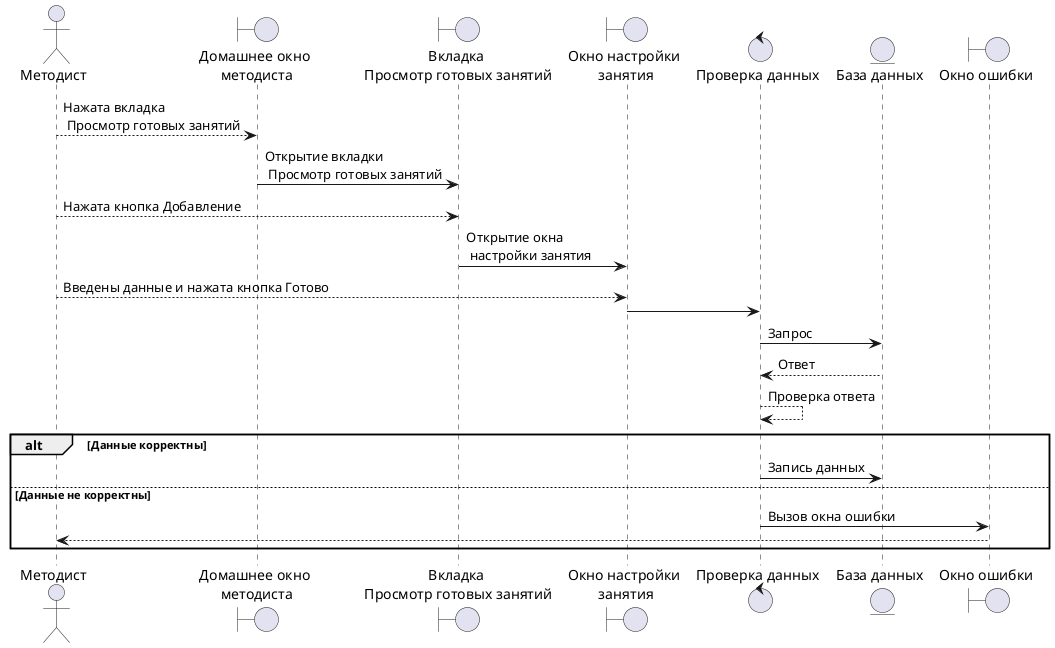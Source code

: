 @startuml PoDobavlenieZanyatiq.wsd

actor "Методист" as pl

boundary "Домашнее окно\n методиста" as bo
boundary "Вкладка\n Просмотр готовых занятий" as bo1
boundary "Окно настройки\n занятия" as bo2

control "Проверка данных" as co3

entity "База данных" as en

boundary "Окно ошибки" as err


pl --> bo : Нажата вкладка\n Просмотр готовых занятий 

bo -> bo1 : Открытие вкладки\n Просмотр готовых занятий

pl --> bo1 : Нажата кнопка Добавление

bo1 -> bo2 : Открытие окна\n настройки занятия

pl --> bo2 : Введены данные и нажата кнопка Готово

bo2 -> co3

co3 -> en : Запрос

en --> co3 : Ответ

co3 --> co3 : Проверка ответа

alt Данные корректны

co3 -> en : Запись данных

else Данные не корректны

co3 -> err : Вызов окна ошибки

err --> pl

end

@enduml